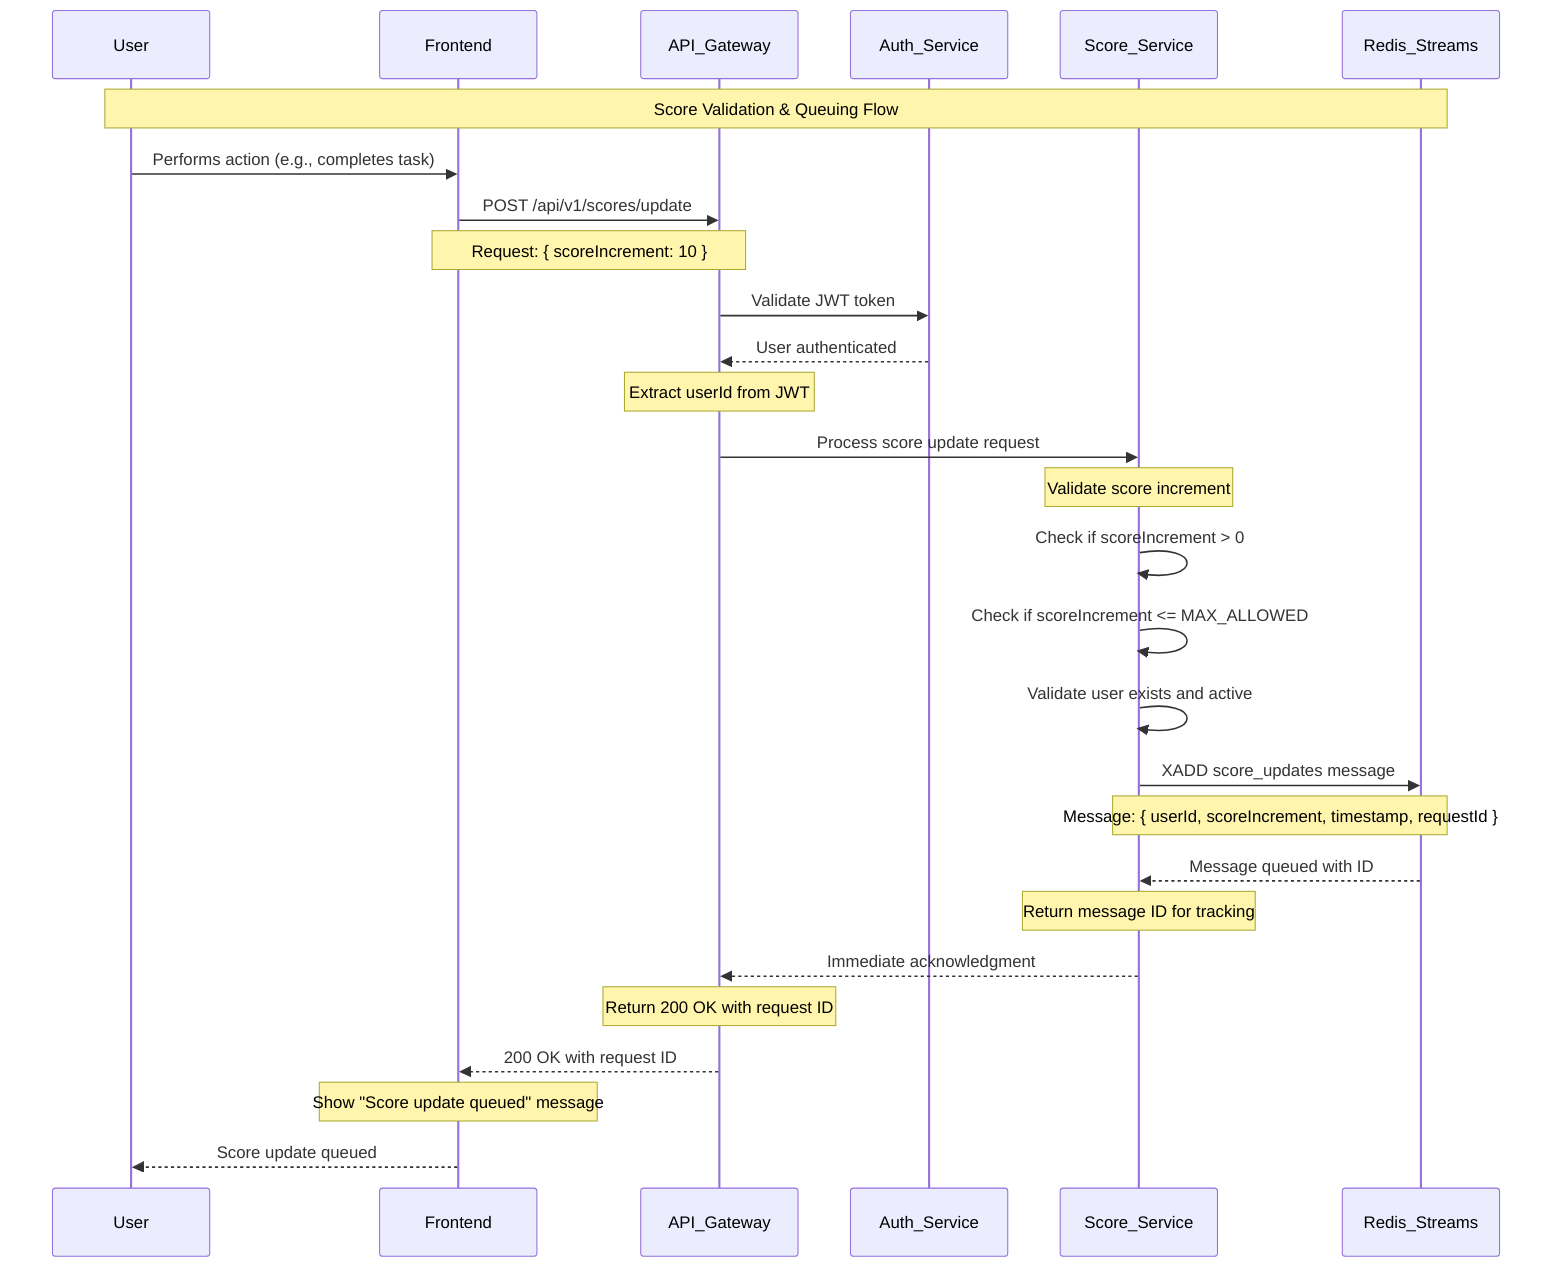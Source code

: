 sequenceDiagram
    participant User
    participant Frontend
    participant API_Gateway
    participant Auth_Service
    participant Score_Service
    participant Redis_Streams

    Note over User,Redis_Streams: Score Validation & Queuing Flow
    User->>Frontend: Performs action (e.g., completes task)
    Frontend->>API_Gateway: POST /api/v1/scores/update
    Note over Frontend,API_Gateway: Request: { scoreIncrement: 10 }
    
    API_Gateway->>Auth_Service: Validate JWT token
    Auth_Service-->>API_Gateway: User authenticated
    Note over API_Gateway: Extract userId from JWT
    
    API_Gateway->>Score_Service: Process score update request
    Note over Score_Service: Validate score increment
    Score_Service->>Score_Service: Check if scoreIncrement > 0
    Score_Service->>Score_Service: Check if scoreIncrement <= MAX_ALLOWED
    Score_Service->>Score_Service: Validate user exists and active
    
    Score_Service->>Redis_Streams: XADD score_updates message
    Note over Score_Service,Redis_Streams: Message: { userId, scoreIncrement, timestamp, requestId }
    Redis_Streams-->>Score_Service: Message queued with ID
    Note over Score_Service: Return message ID for tracking
    
    Score_Service-->>API_Gateway: Immediate acknowledgment
    Note over API_Gateway: Return 200 OK with request ID
    API_Gateway-->>Frontend: 200 OK with request ID
    Note over Frontend: Show "Score update queued" message
    Frontend-->>User: Score update queued